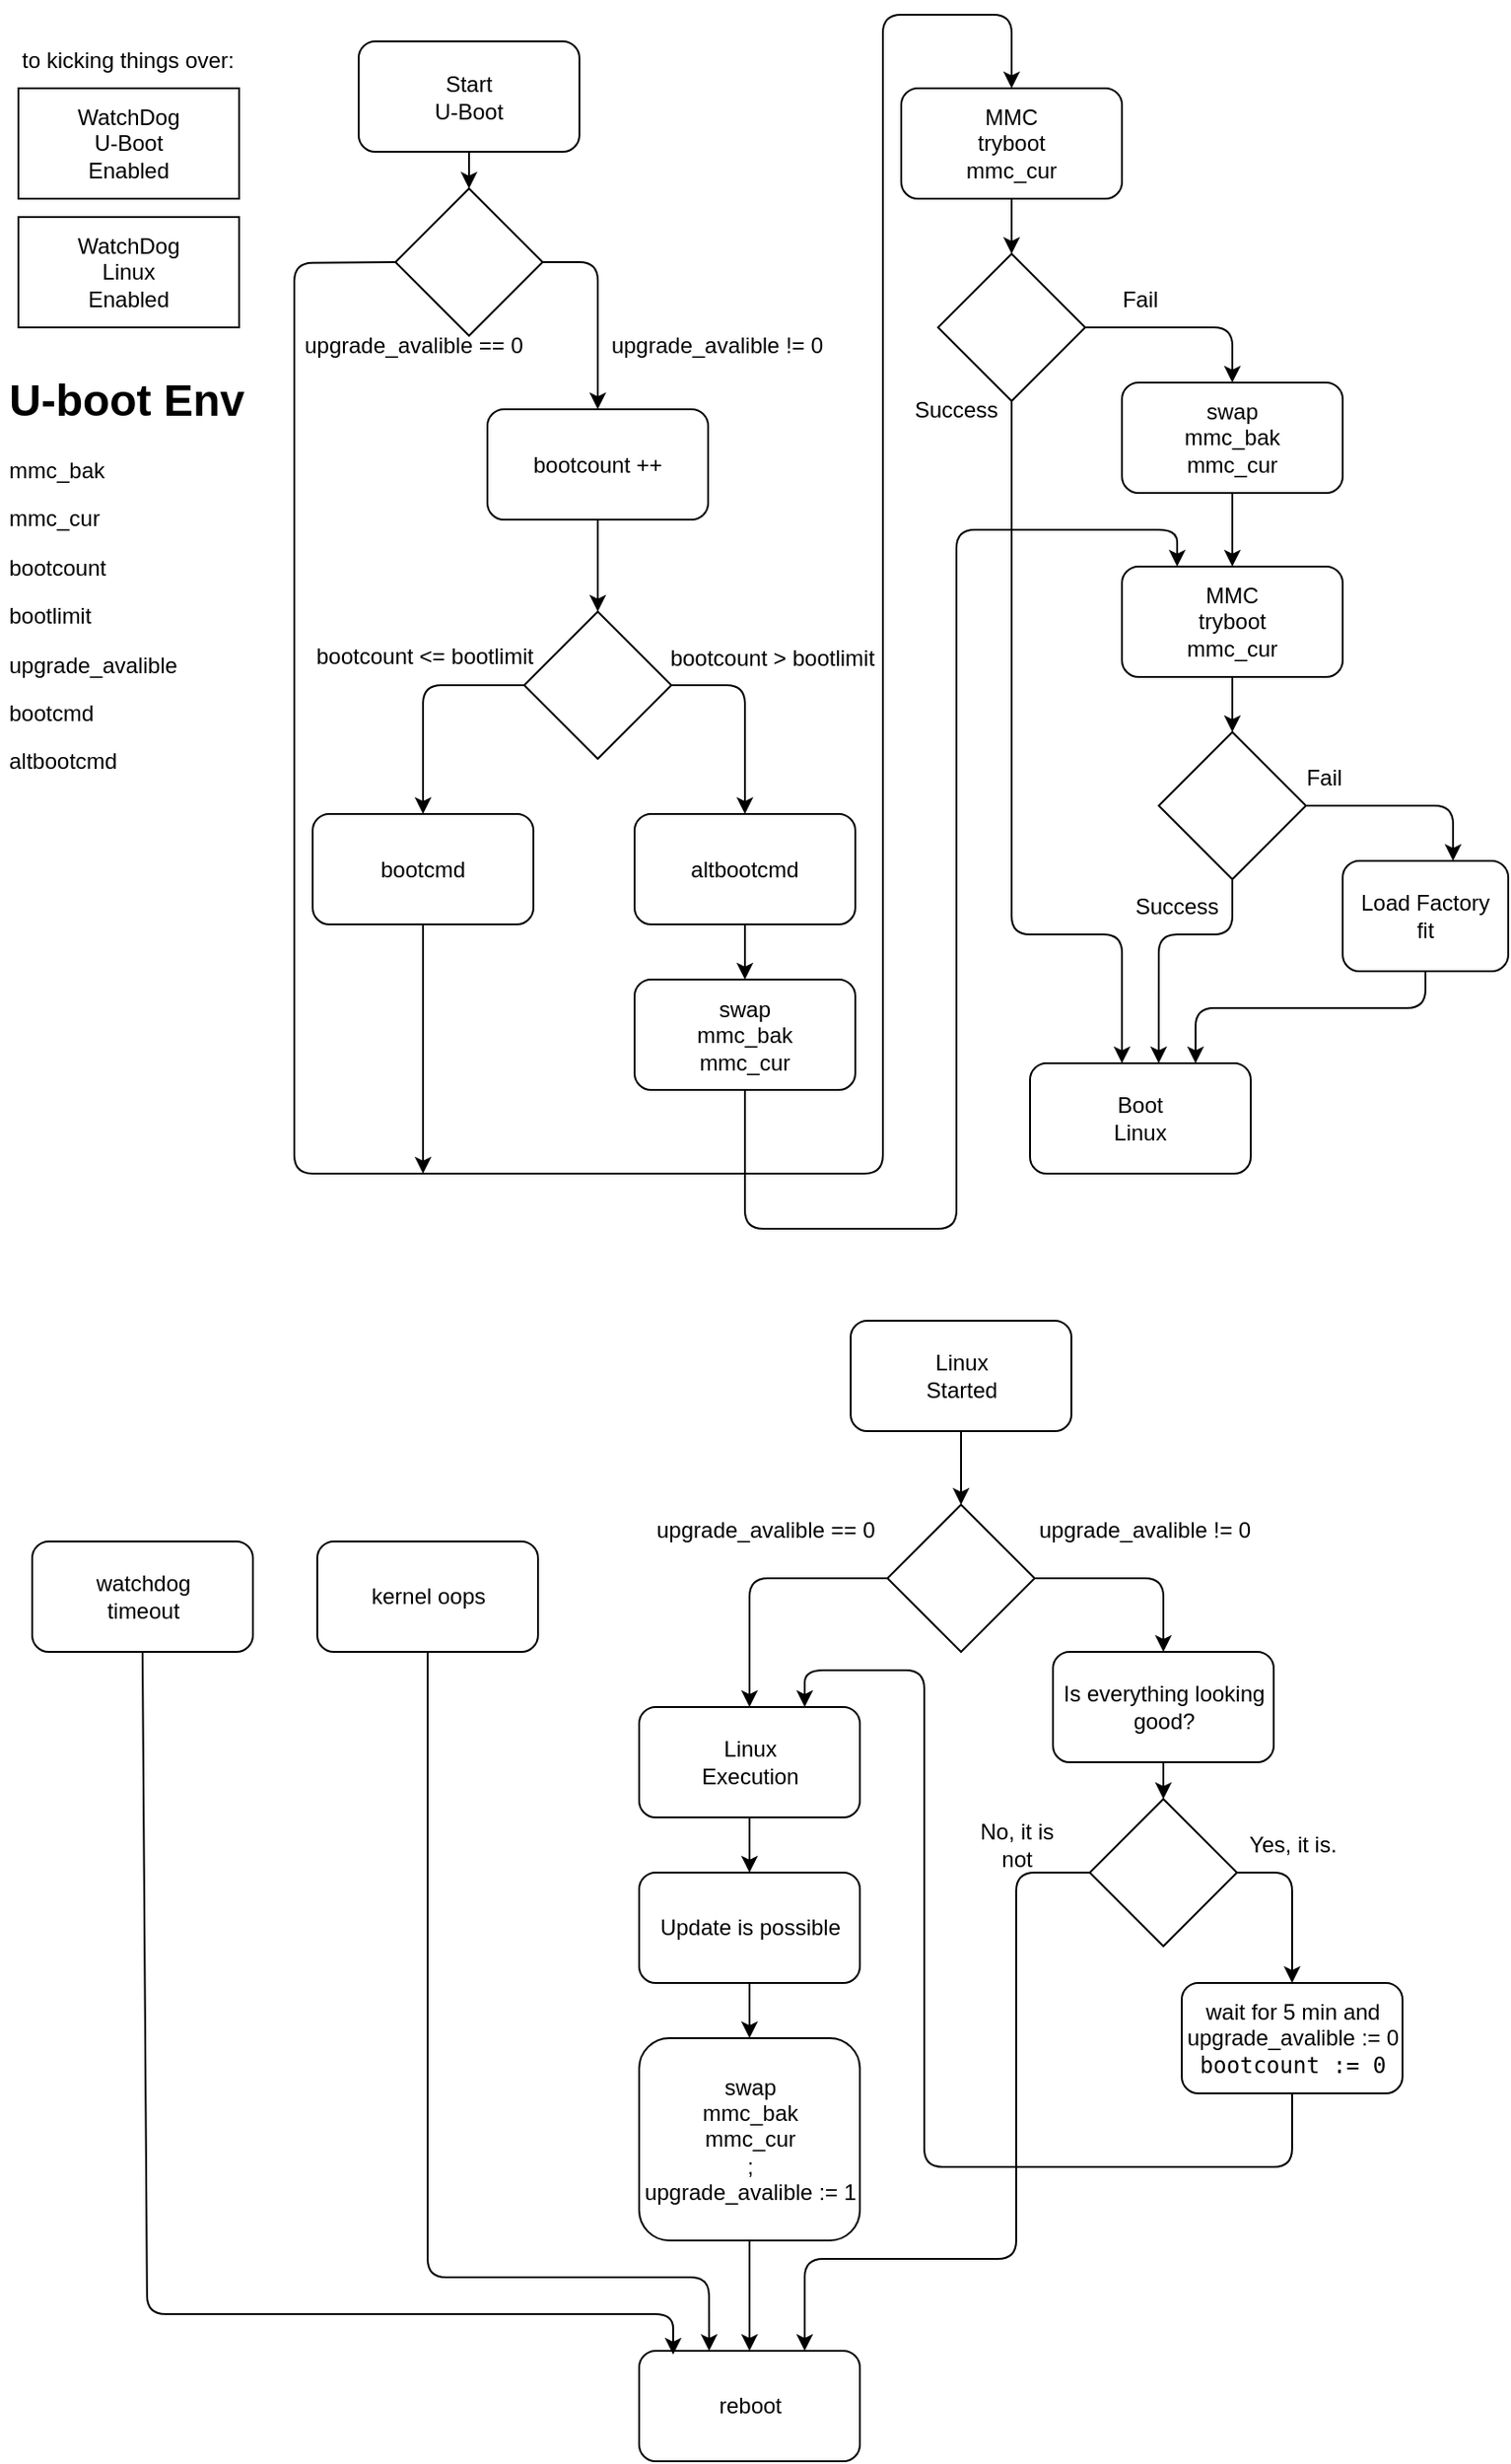<mxfile>
    <diagram id="RjMV1imbnuAgKItEHdp4" name="Page-1">
        <mxGraphModel dx="1271" dy="909" grid="1" gridSize="10" guides="1" tooltips="1" connect="1" arrows="1" fold="1" page="1" pageScale="1" pageWidth="827" pageHeight="1500" math="0" shadow="0">
            <root>
                <mxCell id="0"/>
                <mxCell id="1" parent="0"/>
                <mxCell id="2" value="WatchDog&lt;br&gt;U-Boot&lt;br&gt;Enabled" style="rounded=0;whiteSpace=wrap;html=1;" vertex="1" parent="1">
                    <mxGeometry x="10" y="50" width="120" height="60" as="geometry"/>
                </mxCell>
                <mxCell id="3" value="WatchDog&lt;br&gt;Linux&lt;br&gt;Enabled" style="rounded=0;whiteSpace=wrap;html=1;" vertex="1" parent="1">
                    <mxGeometry x="10" y="120" width="120" height="60" as="geometry"/>
                </mxCell>
                <mxCell id="4" value="MMC&lt;br&gt;tryboot&lt;br&gt;mmc_cur" style="rounded=1;whiteSpace=wrap;html=1;" vertex="1" parent="1">
                    <mxGeometry x="490" y="50" width="120" height="60" as="geometry"/>
                </mxCell>
                <mxCell id="5" value="&lt;h1&gt;U-boot Env&lt;/h1&gt;&lt;p&gt;mmc_bak&lt;br&gt;&lt;/p&gt;&lt;p&gt;mmc_cur&lt;br&gt;&lt;/p&gt;&lt;p&gt;bootcount&lt;/p&gt;&lt;p&gt;bootlimit&lt;/p&gt;&lt;p&gt;upgrade_avalible&lt;/p&gt;&lt;p&gt;bootcmd&lt;/p&gt;&lt;p&gt;altbootcmd&lt;/p&gt;" style="text;html=1;strokeColor=none;fillColor=none;spacing=5;spacingTop=-20;whiteSpace=wrap;overflow=hidden;rounded=0;" vertex="1" parent="1">
                    <mxGeometry y="200" width="150" height="280" as="geometry"/>
                </mxCell>
                <mxCell id="6" value="" style="rhombus;whiteSpace=wrap;html=1;" vertex="1" parent="1">
                    <mxGeometry x="510" y="140" width="80" height="80" as="geometry"/>
                </mxCell>
                <mxCell id="7" value="swap&lt;br&gt;&lt;span style=&quot;text-align: left;&quot;&gt;mmc_bak&lt;br&gt;&lt;/span&gt;&lt;span style=&quot;text-align: left;&quot;&gt;mmc_cur&lt;/span&gt;&lt;span style=&quot;text-align: left;&quot;&gt;&lt;br&gt;&lt;/span&gt;" style="rounded=1;whiteSpace=wrap;html=1;" vertex="1" parent="1">
                    <mxGeometry x="610" y="210" width="120" height="60" as="geometry"/>
                </mxCell>
                <mxCell id="8" value="" style="endArrow=classic;html=1;entryX=0.5;entryY=0;entryDx=0;entryDy=0;exitX=0.5;exitY=1;exitDx=0;exitDy=0;" edge="1" parent="1" source="4" target="6">
                    <mxGeometry width="50" height="50" relative="1" as="geometry">
                        <mxPoint x="580" y="210" as="sourcePoint"/>
                        <mxPoint x="630" y="160" as="targetPoint"/>
                    </mxGeometry>
                </mxCell>
                <mxCell id="9" value="" style="endArrow=classic;html=1;entryX=0.5;entryY=0;entryDx=0;entryDy=0;exitX=1;exitY=0.5;exitDx=0;exitDy=0;" edge="1" parent="1" source="6" target="7">
                    <mxGeometry width="50" height="50" relative="1" as="geometry">
                        <mxPoint x="600" y="270" as="sourcePoint"/>
                        <mxPoint x="650" y="220" as="targetPoint"/>
                        <Array as="points">
                            <mxPoint x="670" y="180"/>
                        </Array>
                    </mxGeometry>
                </mxCell>
                <mxCell id="10" value="Fail" style="text;html=1;strokeColor=none;fillColor=none;align=center;verticalAlign=middle;whiteSpace=wrap;rounded=0;" vertex="1" parent="1">
                    <mxGeometry x="590" y="150" width="60" height="30" as="geometry"/>
                </mxCell>
                <mxCell id="12" value="Load Factory&lt;br&gt;fit" style="rounded=1;whiteSpace=wrap;html=1;" vertex="1" parent="1">
                    <mxGeometry x="730" y="470" width="90" height="60" as="geometry"/>
                </mxCell>
                <mxCell id="13" value="MMC&lt;br&gt;tryboot&lt;br&gt;mmc_cur" style="rounded=1;whiteSpace=wrap;html=1;" vertex="1" parent="1">
                    <mxGeometry x="610" y="310" width="120" height="60" as="geometry"/>
                </mxCell>
                <mxCell id="14" value="" style="rhombus;whiteSpace=wrap;html=1;" vertex="1" parent="1">
                    <mxGeometry x="630" y="400" width="80" height="80" as="geometry"/>
                </mxCell>
                <mxCell id="16" value="" style="endArrow=classic;html=1;entryX=0.5;entryY=0;entryDx=0;entryDy=0;exitX=0.5;exitY=1;exitDx=0;exitDy=0;" edge="1" parent="1" source="13" target="14">
                    <mxGeometry width="50" height="50" relative="1" as="geometry">
                        <mxPoint x="700" y="470" as="sourcePoint"/>
                        <mxPoint x="750" y="420" as="targetPoint"/>
                    </mxGeometry>
                </mxCell>
                <mxCell id="17" value="" style="endArrow=classic;html=1;entryX=0.5;entryY=0;entryDx=0;entryDy=0;exitX=1;exitY=0.5;exitDx=0;exitDy=0;" edge="1" parent="1" source="14">
                    <mxGeometry width="50" height="50" relative="1" as="geometry">
                        <mxPoint x="720" y="530" as="sourcePoint"/>
                        <mxPoint x="790" y="470" as="targetPoint"/>
                        <Array as="points">
                            <mxPoint x="790" y="440"/>
                        </Array>
                    </mxGeometry>
                </mxCell>
                <mxCell id="18" value="Fail" style="text;html=1;strokeColor=none;fillColor=none;align=center;verticalAlign=middle;whiteSpace=wrap;rounded=0;" vertex="1" parent="1">
                    <mxGeometry x="690" y="410" width="60" height="30" as="geometry"/>
                </mxCell>
                <mxCell id="19" value="Boot&lt;br&gt;Linux" style="rounded=1;whiteSpace=wrap;html=1;" vertex="1" parent="1">
                    <mxGeometry x="560" y="580" width="120" height="60" as="geometry"/>
                </mxCell>
                <mxCell id="20" value="" style="endArrow=classic;html=1;entryX=0.583;entryY=0;entryDx=0;entryDy=0;exitX=0.5;exitY=1;exitDx=0;exitDy=0;exitPerimeter=0;entryPerimeter=0;" edge="1" parent="1" source="14" target="19">
                    <mxGeometry width="50" height="50" relative="1" as="geometry">
                        <mxPoint x="670" y="490" as="sourcePoint"/>
                        <mxPoint x="590" y="440" as="targetPoint"/>
                        <Array as="points">
                            <mxPoint x="670" y="510"/>
                            <mxPoint x="630" y="510"/>
                        </Array>
                    </mxGeometry>
                </mxCell>
                <mxCell id="22" value="Success" style="text;html=1;strokeColor=none;fillColor=none;align=center;verticalAlign=middle;whiteSpace=wrap;rounded=0;" vertex="1" parent="1">
                    <mxGeometry x="610" y="480" width="60" height="30" as="geometry"/>
                </mxCell>
                <mxCell id="24" value="to kicking things over:" style="text;html=1;strokeColor=none;fillColor=none;align=left;verticalAlign=middle;whiteSpace=wrap;rounded=0;" vertex="1" parent="1">
                    <mxGeometry x="10" y="20" width="120" height="30" as="geometry"/>
                </mxCell>
                <mxCell id="25" value="" style="endArrow=classic;html=1;exitX=0.5;exitY=1;exitDx=0;exitDy=0;" edge="1" parent="1" source="6">
                    <mxGeometry width="50" height="50" relative="1" as="geometry">
                        <mxPoint x="510" y="410" as="sourcePoint"/>
                        <mxPoint x="610" y="580" as="targetPoint"/>
                        <Array as="points">
                            <mxPoint x="550" y="510"/>
                            <mxPoint x="610" y="510"/>
                        </Array>
                    </mxGeometry>
                </mxCell>
                <mxCell id="26" value="Success" style="text;html=1;strokeColor=none;fillColor=none;align=center;verticalAlign=middle;whiteSpace=wrap;rounded=0;" vertex="1" parent="1">
                    <mxGeometry x="490" y="210" width="60" height="30" as="geometry"/>
                </mxCell>
                <mxCell id="27" value="" style="endArrow=classic;html=1;entryX=0.5;entryY=0;entryDx=0;entryDy=0;exitX=0.5;exitY=1;exitDx=0;exitDy=0;" edge="1" parent="1" source="7" target="13">
                    <mxGeometry width="50" height="50" relative="1" as="geometry">
                        <mxPoint x="600" y="430" as="sourcePoint"/>
                        <mxPoint x="650" y="380" as="targetPoint"/>
                    </mxGeometry>
                </mxCell>
                <mxCell id="28" value="" style="endArrow=classic;html=1;entryX=0.75;entryY=0;entryDx=0;entryDy=0;exitX=0.5;exitY=1;exitDx=0;exitDy=0;" edge="1" parent="1" source="12" target="19">
                    <mxGeometry width="50" height="50" relative="1" as="geometry">
                        <mxPoint x="600" y="430" as="sourcePoint"/>
                        <mxPoint x="650" y="380" as="targetPoint"/>
                        <Array as="points">
                            <mxPoint x="775" y="550"/>
                            <mxPoint x="650" y="550"/>
                        </Array>
                    </mxGeometry>
                </mxCell>
                <mxCell id="29" value="" style="rhombus;whiteSpace=wrap;html=1;" vertex="1" parent="1">
                    <mxGeometry x="215" y="104.5" width="80" height="80" as="geometry"/>
                </mxCell>
                <mxCell id="30" value="Start&lt;br&gt;U-Boot" style="rounded=1;whiteSpace=wrap;html=1;" vertex="1" parent="1">
                    <mxGeometry x="195" y="24.5" width="120" height="60" as="geometry"/>
                </mxCell>
                <mxCell id="31" value="bootcount ++" style="rounded=1;whiteSpace=wrap;html=1;" vertex="1" parent="1">
                    <mxGeometry x="265" y="224.5" width="120" height="60" as="geometry"/>
                </mxCell>
                <mxCell id="33" value="&lt;span style=&quot;text-align: left;&quot;&gt;upgrade_avalible != 0&lt;/span&gt;" style="text;html=1;strokeColor=none;fillColor=none;align=center;verticalAlign=middle;whiteSpace=wrap;rounded=0;" vertex="1" parent="1">
                    <mxGeometry x="325" y="174.5" width="130" height="30" as="geometry"/>
                </mxCell>
                <mxCell id="34" value="" style="endArrow=classic;html=1;exitX=0.5;exitY=1;exitDx=0;exitDy=0;" edge="1" parent="1" source="30" target="29">
                    <mxGeometry width="50" height="50" relative="1" as="geometry">
                        <mxPoint x="445" y="404.5" as="sourcePoint"/>
                        <mxPoint x="495" y="354.5" as="targetPoint"/>
                    </mxGeometry>
                </mxCell>
                <mxCell id="35" value="" style="endArrow=classic;html=1;exitX=1;exitY=0.5;exitDx=0;exitDy=0;" edge="1" parent="1" source="29" target="31">
                    <mxGeometry width="50" height="50" relative="1" as="geometry">
                        <mxPoint x="445" y="404.5" as="sourcePoint"/>
                        <mxPoint x="495" y="354.5" as="targetPoint"/>
                        <Array as="points">
                            <mxPoint x="325" y="144.5"/>
                        </Array>
                    </mxGeometry>
                </mxCell>
                <mxCell id="36" value="" style="rhombus;whiteSpace=wrap;html=1;" vertex="1" parent="1">
                    <mxGeometry x="285" y="334.5" width="80" height="80" as="geometry"/>
                </mxCell>
                <mxCell id="37" value="" style="endArrow=classic;html=1;exitX=0.5;exitY=1;exitDx=0;exitDy=0;entryX=0.5;entryY=0;entryDx=0;entryDy=0;" edge="1" parent="1" source="31" target="36">
                    <mxGeometry width="50" height="50" relative="1" as="geometry">
                        <mxPoint x="445" y="404.5" as="sourcePoint"/>
                        <mxPoint x="495" y="354.5" as="targetPoint"/>
                    </mxGeometry>
                </mxCell>
                <mxCell id="38" value="&lt;span style=&quot;text-align: left;&quot;&gt;bootcount &amp;gt; bootlimit&lt;/span&gt;" style="text;html=1;strokeColor=none;fillColor=none;align=center;verticalAlign=middle;whiteSpace=wrap;rounded=0;" vertex="1" parent="1">
                    <mxGeometry x="355" y="344.5" width="130" height="30" as="geometry"/>
                </mxCell>
                <mxCell id="39" value="swap&lt;br&gt;&lt;span style=&quot;text-align: left;&quot;&gt;mmc_bak&lt;br&gt;&lt;/span&gt;&lt;span style=&quot;text-align: left;&quot;&gt;mmc_cur&lt;/span&gt;&lt;span style=&quot;text-align: left;&quot;&gt;&lt;br&gt;&lt;/span&gt;" style="rounded=1;whiteSpace=wrap;html=1;" vertex="1" parent="1">
                    <mxGeometry x="345" y="534.5" width="120" height="60" as="geometry"/>
                </mxCell>
                <mxCell id="40" value="&lt;span style=&quot;text-align: left;&quot;&gt;altbootcmd&lt;br&gt;&lt;/span&gt;" style="rounded=1;whiteSpace=wrap;html=1;" vertex="1" parent="1">
                    <mxGeometry x="345" y="444.5" width="120" height="60" as="geometry"/>
                </mxCell>
                <mxCell id="41" value="" style="endArrow=classic;html=1;exitX=1;exitY=0.5;exitDx=0;exitDy=0;entryX=0.5;entryY=0;entryDx=0;entryDy=0;" edge="1" parent="1" source="36" target="40">
                    <mxGeometry width="50" height="50" relative="1" as="geometry">
                        <mxPoint x="445" y="414.5" as="sourcePoint"/>
                        <mxPoint x="495" y="364.5" as="targetPoint"/>
                        <Array as="points">
                            <mxPoint x="405" y="374.5"/>
                        </Array>
                    </mxGeometry>
                </mxCell>
                <mxCell id="42" value="" style="endArrow=classic;html=1;exitX=0.5;exitY=1;exitDx=0;exitDy=0;entryX=0.5;entryY=0;entryDx=0;entryDy=0;" edge="1" parent="1" source="40" target="39">
                    <mxGeometry width="50" height="50" relative="1" as="geometry">
                        <mxPoint x="445" y="414.5" as="sourcePoint"/>
                        <mxPoint x="495" y="364.5" as="targetPoint"/>
                    </mxGeometry>
                </mxCell>
                <mxCell id="43" value="&lt;span style=&quot;font-family: Helvetica; font-size: 12px; font-style: normal; font-variant-ligatures: normal; font-variant-caps: normal; font-weight: 400; letter-spacing: normal; orphans: 2; text-align: left; text-indent: 0px; text-transform: none; widows: 2; word-spacing: 0px; -webkit-text-stroke-width: 0px; text-decoration-thickness: initial; text-decoration-style: initial; text-decoration-color: initial; float: none; display: inline !important;&quot;&gt;bootcount &amp;lt;= bootlimit&lt;/span&gt;" style="text;whiteSpace=wrap;html=1;fontColor=default;" vertex="1" parent="1">
                    <mxGeometry x="170" y="344.5" width="140" height="40" as="geometry"/>
                </mxCell>
                <mxCell id="44" value="bootcmd" style="rounded=1;whiteSpace=wrap;html=1;" vertex="1" parent="1">
                    <mxGeometry x="170" y="444.5" width="120" height="60" as="geometry"/>
                </mxCell>
                <mxCell id="45" value="" style="endArrow=classic;html=1;entryX=0.5;entryY=0;entryDx=0;entryDy=0;exitX=0;exitY=0.5;exitDx=0;exitDy=0;" edge="1" parent="1" source="36" target="44">
                    <mxGeometry width="50" height="50" relative="1" as="geometry">
                        <mxPoint x="275" y="374.5" as="sourcePoint"/>
                        <mxPoint x="495" y="374.5" as="targetPoint"/>
                        <Array as="points">
                            <mxPoint x="230" y="374.5"/>
                        </Array>
                    </mxGeometry>
                </mxCell>
                <mxCell id="46" value="" style="endArrow=classic;html=1;exitX=0;exitY=0.5;exitDx=0;exitDy=0;entryX=0.5;entryY=0;entryDx=0;entryDy=0;" edge="1" parent="1" source="29" target="4">
                    <mxGeometry width="50" height="50" relative="1" as="geometry">
                        <mxPoint x="450" y="320" as="sourcePoint"/>
                        <mxPoint x="500" y="270" as="targetPoint"/>
                        <Array as="points">
                            <mxPoint x="160" y="145"/>
                            <mxPoint x="160" y="640"/>
                            <mxPoint x="480" y="640"/>
                            <mxPoint x="480" y="10"/>
                            <mxPoint x="550" y="10"/>
                        </Array>
                    </mxGeometry>
                </mxCell>
                <mxCell id="48" value="&lt;span style=&quot;text-align: left;&quot;&gt;upgrade_avalible ==&amp;nbsp;0&lt;/span&gt;" style="text;html=1;strokeColor=none;fillColor=none;align=center;verticalAlign=middle;whiteSpace=wrap;rounded=0;" vertex="1" parent="1">
                    <mxGeometry x="160" y="174.5" width="130" height="30" as="geometry"/>
                </mxCell>
                <mxCell id="49" value="" style="endArrow=classic;html=1;exitX=0.5;exitY=1;exitDx=0;exitDy=0;" edge="1" parent="1" source="44">
                    <mxGeometry width="50" height="50" relative="1" as="geometry">
                        <mxPoint x="455" y="294.5" as="sourcePoint"/>
                        <mxPoint x="230" y="640" as="targetPoint"/>
                    </mxGeometry>
                </mxCell>
                <mxCell id="50" value="" style="endArrow=classic;html=1;exitX=0.5;exitY=1;exitDx=0;exitDy=0;entryX=0.25;entryY=0;entryDx=0;entryDy=0;" edge="1" parent="1" source="39" target="13">
                    <mxGeometry width="50" height="50" relative="1" as="geometry">
                        <mxPoint x="455" y="414.5" as="sourcePoint"/>
                        <mxPoint x="405" y="690" as="targetPoint"/>
                        <Array as="points">
                            <mxPoint x="405" y="670"/>
                            <mxPoint x="520" y="670"/>
                            <mxPoint x="520" y="290"/>
                            <mxPoint x="640" y="290"/>
                        </Array>
                    </mxGeometry>
                </mxCell>
                <mxCell id="59" value="Linux&lt;br&gt;Execution" style="rounded=1;whiteSpace=wrap;html=1;" vertex="1" parent="1">
                    <mxGeometry x="347.5" y="930" width="120" height="60" as="geometry"/>
                </mxCell>
                <mxCell id="60" value="swap&lt;br&gt;&lt;span style=&quot;text-align: left;&quot;&gt;mmc_bak&lt;br&gt;&lt;/span&gt;&lt;span style=&quot;text-align: left;&quot;&gt;mmc_cur&lt;br&gt;;&lt;br&gt;&lt;/span&gt;&lt;span style=&quot;text-align: left;&quot;&gt;upgrade_avalible := 1&lt;/span&gt;&lt;span style=&quot;text-align: left;&quot;&gt;&lt;br&gt;&lt;/span&gt;" style="rounded=1;whiteSpace=wrap;html=1;" vertex="1" parent="1">
                    <mxGeometry x="347.5" y="1110" width="120" height="110" as="geometry"/>
                </mxCell>
                <mxCell id="61" value="Update is possible" style="rounded=1;whiteSpace=wrap;html=1;" vertex="1" parent="1">
                    <mxGeometry x="347.5" y="1020" width="120" height="60" as="geometry"/>
                </mxCell>
                <mxCell id="62" value="&lt;span style=&quot;text-align: left;&quot;&gt;wait for 5 min and&lt;br&gt;upgrade_avalible := 0&lt;br&gt;&lt;/span&gt;&lt;code style=&quot;&quot; class=&quot;docutils literal notranslate&quot;&gt;&lt;span style=&quot;&quot; class=&quot;pre&quot;&gt;bootcount := 0&lt;/span&gt;&lt;/code&gt;&lt;span style=&quot;text-align: left;&quot;&gt;&lt;br&gt;&lt;/span&gt;" style="rounded=1;whiteSpace=wrap;html=1;" vertex="1" parent="1">
                    <mxGeometry x="642.5" y="1080" width="120" height="60" as="geometry"/>
                </mxCell>
                <mxCell id="63" value="kernel&amp;nbsp;oops" style="rounded=1;whiteSpace=wrap;html=1;" vertex="1" parent="1">
                    <mxGeometry x="172.5" y="840" width="120" height="60" as="geometry"/>
                </mxCell>
                <mxCell id="64" value="watchdog&lt;br&gt;timeout" style="rounded=1;whiteSpace=wrap;html=1;" vertex="1" parent="1">
                    <mxGeometry x="17.5" y="840" width="120" height="60" as="geometry"/>
                </mxCell>
                <mxCell id="77" value="" style="rhombus;whiteSpace=wrap;html=1;" vertex="1" parent="1">
                    <mxGeometry x="482.5" y="820" width="80" height="80" as="geometry"/>
                </mxCell>
                <mxCell id="78" value="&lt;span style=&quot;font-family: Helvetica; font-size: 12px; font-style: normal; font-variant-ligatures: normal; font-variant-caps: normal; font-weight: 400; letter-spacing: normal; orphans: 2; text-align: left; text-indent: 0px; text-transform: none; widows: 2; word-spacing: 0px; -webkit-text-stroke-width: 0px; text-decoration-thickness: initial; text-decoration-style: initial; text-decoration-color: initial; float: none; display: inline !important;&quot;&gt;upgrade_avalible != 0&lt;/span&gt;" style="text;whiteSpace=wrap;html=1;fontColor=default;" vertex="1" parent="1">
                    <mxGeometry x="562.5" y="820" width="155" height="40" as="geometry"/>
                </mxCell>
                <mxCell id="81" value="Linux&lt;br&gt;Started" style="rounded=1;whiteSpace=wrap;html=1;" vertex="1" parent="1">
                    <mxGeometry x="462.5" y="720" width="120" height="60" as="geometry"/>
                </mxCell>
                <mxCell id="83" value="" style="rhombus;whiteSpace=wrap;html=1;" vertex="1" parent="1">
                    <mxGeometry x="592.5" y="980" width="80" height="80" as="geometry"/>
                </mxCell>
                <mxCell id="85" value="&lt;span style=&quot;text-align: left;&quot;&gt;Is everything looking good?&lt;/span&gt;" style="rounded=1;whiteSpace=wrap;html=1;" vertex="1" parent="1">
                    <mxGeometry x="572.5" y="900" width="120" height="60" as="geometry"/>
                </mxCell>
                <mxCell id="86" value="" style="endArrow=classic;html=1;entryX=0.5;entryY=0;entryDx=0;entryDy=0;exitX=1;exitY=0.5;exitDx=0;exitDy=0;" edge="1" parent="1" source="83" target="62">
                    <mxGeometry width="50" height="50" relative="1" as="geometry">
                        <mxPoint x="452.5" y="1100" as="sourcePoint"/>
                        <mxPoint x="502.5" y="1050" as="targetPoint"/>
                        <Array as="points">
                            <mxPoint x="702.5" y="1020"/>
                        </Array>
                    </mxGeometry>
                </mxCell>
                <mxCell id="87" value="" style="endArrow=classic;html=1;entryX=0.5;entryY=0;entryDx=0;entryDy=0;exitX=0.5;exitY=1;exitDx=0;exitDy=0;" edge="1" parent="1" source="85" target="83">
                    <mxGeometry width="50" height="50" relative="1" as="geometry">
                        <mxPoint x="452.5" y="1100" as="sourcePoint"/>
                        <mxPoint x="502.5" y="1050" as="targetPoint"/>
                    </mxGeometry>
                </mxCell>
                <mxCell id="88" value="" style="endArrow=classic;html=1;exitX=1;exitY=0.5;exitDx=0;exitDy=0;entryX=0.5;entryY=0;entryDx=0;entryDy=0;" edge="1" parent="1" source="77" target="85">
                    <mxGeometry width="50" height="50" relative="1" as="geometry">
                        <mxPoint x="452.5" y="1100" as="sourcePoint"/>
                        <mxPoint x="502.5" y="1050" as="targetPoint"/>
                        <Array as="points">
                            <mxPoint x="632.5" y="860"/>
                        </Array>
                    </mxGeometry>
                </mxCell>
                <mxCell id="89" value="" style="endArrow=classic;html=1;entryX=0.5;entryY=0;entryDx=0;entryDy=0;exitX=0;exitY=0.5;exitDx=0;exitDy=0;" edge="1" parent="1" source="77" target="59">
                    <mxGeometry width="50" height="50" relative="1" as="geometry">
                        <mxPoint x="452.5" y="1100" as="sourcePoint"/>
                        <mxPoint x="502.5" y="1050" as="targetPoint"/>
                        <Array as="points">
                            <mxPoint x="407.5" y="860"/>
                        </Array>
                    </mxGeometry>
                </mxCell>
                <mxCell id="91" value="Yes, it is." style="text;html=1;strokeColor=none;fillColor=none;align=center;verticalAlign=middle;whiteSpace=wrap;rounded=0;fillStyle=solid;" vertex="1" parent="1">
                    <mxGeometry x="672.5" y="990" width="60" height="30" as="geometry"/>
                </mxCell>
                <mxCell id="92" value="&lt;span style=&quot;font-family: Helvetica; font-size: 12px; font-style: normal; font-variant-ligatures: normal; font-variant-caps: normal; font-weight: 400; letter-spacing: normal; orphans: 2; text-align: left; text-indent: 0px; text-transform: none; widows: 2; word-spacing: 0px; -webkit-text-stroke-width: 0px; text-decoration-thickness: initial; text-decoration-style: initial; text-decoration-color: initial; float: none; display: inline !important;&quot;&gt;upgrade_avalible == 0&lt;/span&gt;" style="text;whiteSpace=wrap;html=1;fontColor=default;" vertex="1" parent="1">
                    <mxGeometry x="355" y="820" width="155" height="40" as="geometry"/>
                </mxCell>
                <mxCell id="93" value="" style="endArrow=classic;html=1;entryX=0.5;entryY=0;entryDx=0;entryDy=0;exitX=0.5;exitY=1;exitDx=0;exitDy=0;" edge="1" parent="1" source="59" target="61">
                    <mxGeometry width="50" height="50" relative="1" as="geometry">
                        <mxPoint x="452.5" y="970" as="sourcePoint"/>
                        <mxPoint x="502.5" y="920" as="targetPoint"/>
                    </mxGeometry>
                </mxCell>
                <mxCell id="94" value="" style="endArrow=classic;html=1;entryX=0.5;entryY=0;entryDx=0;entryDy=0;exitX=0.5;exitY=1;exitDx=0;exitDy=0;" edge="1" parent="1" source="61" target="60">
                    <mxGeometry width="50" height="50" relative="1" as="geometry">
                        <mxPoint x="452.5" y="970" as="sourcePoint"/>
                        <mxPoint x="502.5" y="920" as="targetPoint"/>
                    </mxGeometry>
                </mxCell>
                <mxCell id="95" value="" style="endArrow=classic;html=1;exitX=0.5;exitY=1;exitDx=0;exitDy=0;entryX=0.75;entryY=0;entryDx=0;entryDy=0;" edge="1" parent="1" source="62" target="59">
                    <mxGeometry width="50" height="50" relative="1" as="geometry">
                        <mxPoint x="452.5" y="1090" as="sourcePoint"/>
                        <mxPoint x="502.5" y="1040" as="targetPoint"/>
                        <Array as="points">
                            <mxPoint x="702.5" y="1180"/>
                            <mxPoint x="502.5" y="1180"/>
                            <mxPoint x="502.5" y="910"/>
                            <mxPoint x="437.5" y="910"/>
                        </Array>
                    </mxGeometry>
                </mxCell>
                <mxCell id="97" value="&lt;span style=&quot;text-align: left;&quot;&gt;reboot&lt;/span&gt;" style="rounded=1;whiteSpace=wrap;html=1;" vertex="1" parent="1">
                    <mxGeometry x="347.5" y="1280" width="120" height="60" as="geometry"/>
                </mxCell>
                <mxCell id="98" value="" style="endArrow=classic;html=1;exitX=0.5;exitY=1;exitDx=0;exitDy=0;" edge="1" parent="1" source="60" target="97">
                    <mxGeometry width="50" height="50" relative="1" as="geometry">
                        <mxPoint x="452.5" y="1100" as="sourcePoint"/>
                        <mxPoint x="502.5" y="1050" as="targetPoint"/>
                    </mxGeometry>
                </mxCell>
                <mxCell id="99" value="" style="endArrow=classic;html=1;exitX=0;exitY=0.5;exitDx=0;exitDy=0;entryX=0.75;entryY=0;entryDx=0;entryDy=0;" edge="1" parent="1" source="83" target="97">
                    <mxGeometry width="50" height="50" relative="1" as="geometry">
                        <mxPoint x="452.5" y="1100" as="sourcePoint"/>
                        <mxPoint x="502.5" y="1050" as="targetPoint"/>
                        <Array as="points">
                            <mxPoint x="552.5" y="1020"/>
                            <mxPoint x="552.5" y="1230"/>
                            <mxPoint x="437.5" y="1230"/>
                        </Array>
                    </mxGeometry>
                </mxCell>
                <mxCell id="100" value="No, it is not" style="text;html=1;strokeColor=none;fillColor=none;align=center;verticalAlign=middle;whiteSpace=wrap;rounded=0;fillStyle=solid;" vertex="1" parent="1">
                    <mxGeometry x="522.5" y="990" width="60" height="30" as="geometry"/>
                </mxCell>
                <mxCell id="101" value="" style="endArrow=classic;html=1;exitX=0.5;exitY=1;exitDx=0;exitDy=0;entryX=0.317;entryY=0;entryDx=0;entryDy=0;entryPerimeter=0;" edge="1" parent="1" source="63" target="97">
                    <mxGeometry width="50" height="50" relative="1" as="geometry">
                        <mxPoint x="452.5" y="1090" as="sourcePoint"/>
                        <mxPoint x="502.5" y="1040" as="targetPoint"/>
                        <Array as="points">
                            <mxPoint x="232.5" y="1240"/>
                            <mxPoint x="385.5" y="1240"/>
                        </Array>
                    </mxGeometry>
                </mxCell>
                <mxCell id="102" value="" style="endArrow=classic;html=1;exitX=0.5;exitY=1;exitDx=0;exitDy=0;entryX=0.154;entryY=0.033;entryDx=0;entryDy=0;entryPerimeter=0;" edge="1" parent="1" source="64" target="97">
                    <mxGeometry width="50" height="50" relative="1" as="geometry">
                        <mxPoint x="450" y="1140" as="sourcePoint"/>
                        <mxPoint x="500" y="1090" as="targetPoint"/>
                        <Array as="points">
                            <mxPoint x="80" y="1260"/>
                            <mxPoint x="366" y="1260"/>
                        </Array>
                    </mxGeometry>
                </mxCell>
                <mxCell id="103" value="" style="endArrow=classic;html=1;entryX=0.5;entryY=0;entryDx=0;entryDy=0;exitX=0.5;exitY=1;exitDx=0;exitDy=0;" edge="1" parent="1" source="81" target="77">
                    <mxGeometry width="50" height="50" relative="1" as="geometry">
                        <mxPoint x="450" y="1020" as="sourcePoint"/>
                        <mxPoint x="500" y="970" as="targetPoint"/>
                    </mxGeometry>
                </mxCell>
            </root>
        </mxGraphModel>
    </diagram>
</mxfile>